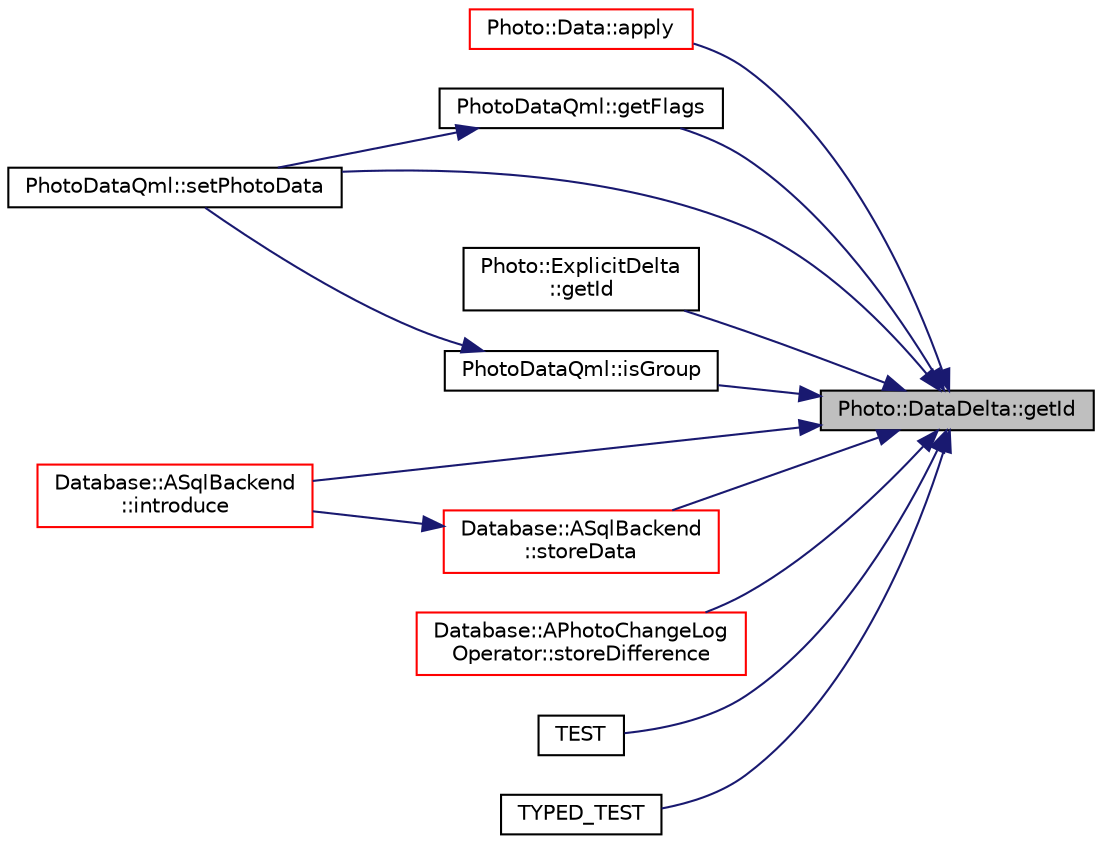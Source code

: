 digraph "Photo::DataDelta::getId"
{
 // LATEX_PDF_SIZE
  edge [fontname="Helvetica",fontsize="10",labelfontname="Helvetica",labelfontsize="10"];
  node [fontname="Helvetica",fontsize="10",shape=record];
  rankdir="RL";
  Node1 [label="Photo::DataDelta::getId",height=0.2,width=0.4,color="black", fillcolor="grey75", style="filled", fontcolor="black",tooltip=" "];
  Node1 -> Node2 [dir="back",color="midnightblue",fontsize="10",style="solid",fontname="Helvetica"];
  Node2 [label="Photo::Data::apply",height=0.2,width=0.4,color="red", fillcolor="white", style="filled",URL="$struct_photo_1_1_data.html#a08fbe960d4ddc3a2c2c49dd6a82acf25",tooltip=" "];
  Node1 -> Node14 [dir="back",color="midnightblue",fontsize="10",style="solid",fontname="Helvetica"];
  Node14 [label="PhotoDataQml::getFlags",height=0.2,width=0.4,color="black", fillcolor="white", style="filled",URL="$class_photo_data_qml.html#a0d12bcb6ffdad1cc29f4e9cea53ec47f",tooltip="access to flags as a QML compatible map"];
  Node14 -> Node15 [dir="back",color="midnightblue",fontsize="10",style="solid",fontname="Helvetica"];
  Node15 [label="PhotoDataQml::setPhotoData",height=0.2,width=0.4,color="black", fillcolor="white", style="filled",URL="$class_photo_data_qml.html#a5a6883aaeb5705e29c447b6d0bfa01fe",tooltip=" "];
  Node1 -> Node16 [dir="back",color="midnightblue",fontsize="10",style="solid",fontname="Helvetica"];
  Node16 [label="Photo::ExplicitDelta\l::getId",height=0.2,width=0.4,color="black", fillcolor="white", style="filled",URL="$class_photo_1_1_explicit_delta.html#a2c4c86fa8217f7998b399b8092952536",tooltip=" "];
  Node1 -> Node6 [dir="back",color="midnightblue",fontsize="10",style="solid",fontname="Helvetica"];
  Node6 [label="Database::ASqlBackend\l::introduce",height=0.2,width=0.4,color="red", fillcolor="white", style="filled",URL="$class_database_1_1_a_sql_backend.html#a218cc7555092910cf6c33cab849cc0fb",tooltip="create new entry for photo in database"];
  Node1 -> Node17 [dir="back",color="midnightblue",fontsize="10",style="solid",fontname="Helvetica"];
  Node17 [label="PhotoDataQml::isGroup",height=0.2,width=0.4,color="black", fillcolor="white", style="filled",URL="$class_photo_data_qml.html#ab1034364057bf340170712083e0d2c83",tooltip=" "];
  Node17 -> Node15 [dir="back",color="midnightblue",fontsize="10",style="solid",fontname="Helvetica"];
  Node1 -> Node15 [dir="back",color="midnightblue",fontsize="10",style="solid",fontname="Helvetica"];
  Node1 -> Node5 [dir="back",color="midnightblue",fontsize="10",style="solid",fontname="Helvetica"];
  Node5 [label="Database::ASqlBackend\l::storeData",height=0.2,width=0.4,color="red", fillcolor="white", style="filled",URL="$class_database_1_1_a_sql_backend.html#aeabaa61a16e3602392353c5ce5727b91",tooltip="store photo data"];
  Node5 -> Node6 [dir="back",color="midnightblue",fontsize="10",style="solid",fontname="Helvetica"];
  Node1 -> Node18 [dir="back",color="midnightblue",fontsize="10",style="solid",fontname="Helvetica"];
  Node18 [label="Database::APhotoChangeLog\lOperator::storeDifference",height=0.2,width=0.4,color="red", fillcolor="white", style="filled",URL="$class_database_1_1_a_photo_change_log_operator.html#a0fa2a42c4a8b586e98163db993d6be0f",tooltip=" "];
  Node1 -> Node20 [dir="back",color="midnightblue",fontsize="10",style="solid",fontname="Helvetica"];
  Node20 [label="TEST",height=0.2,width=0.4,color="black", fillcolor="white", style="filled",URL="$data__delta__tests_8cpp.html#a793b57922396be00a7fce4a7bfe87c06",tooltip=" "];
  Node1 -> Node21 [dir="back",color="midnightblue",fontsize="10",style="solid",fontname="Helvetica"];
  Node21 [label="TYPED_TEST",height=0.2,width=0.4,color="black", fillcolor="white", style="filled",URL="$general__flags__tests_8cpp.html#a90ac80feec382175e16a875784e2b106",tooltip=" "];
}
